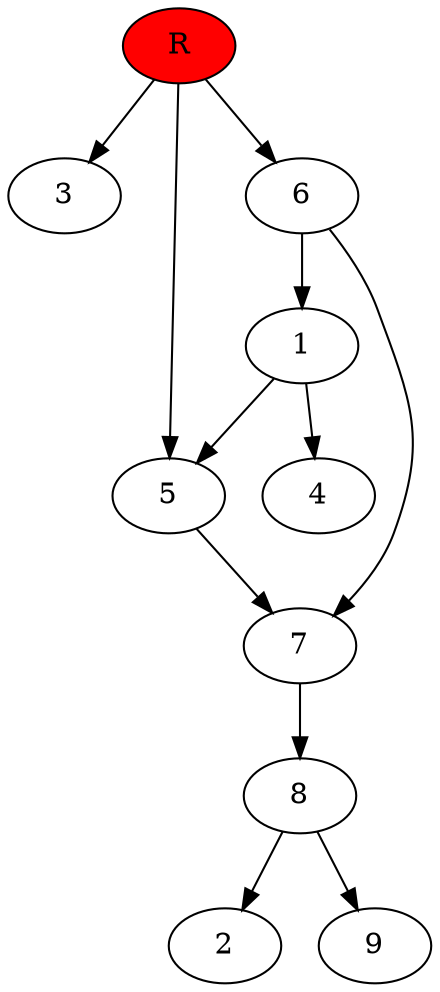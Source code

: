 digraph prb29182 {
	1
	2
	3
	4
	5
	6
	7
	8
	R [fillcolor="#ff0000" style=filled]
	1 -> 4
	1 -> 5
	5 -> 7
	6 -> 1
	6 -> 7
	7 -> 8
	8 -> 2
	8 -> 9
	R -> 3
	R -> 5
	R -> 6
}
